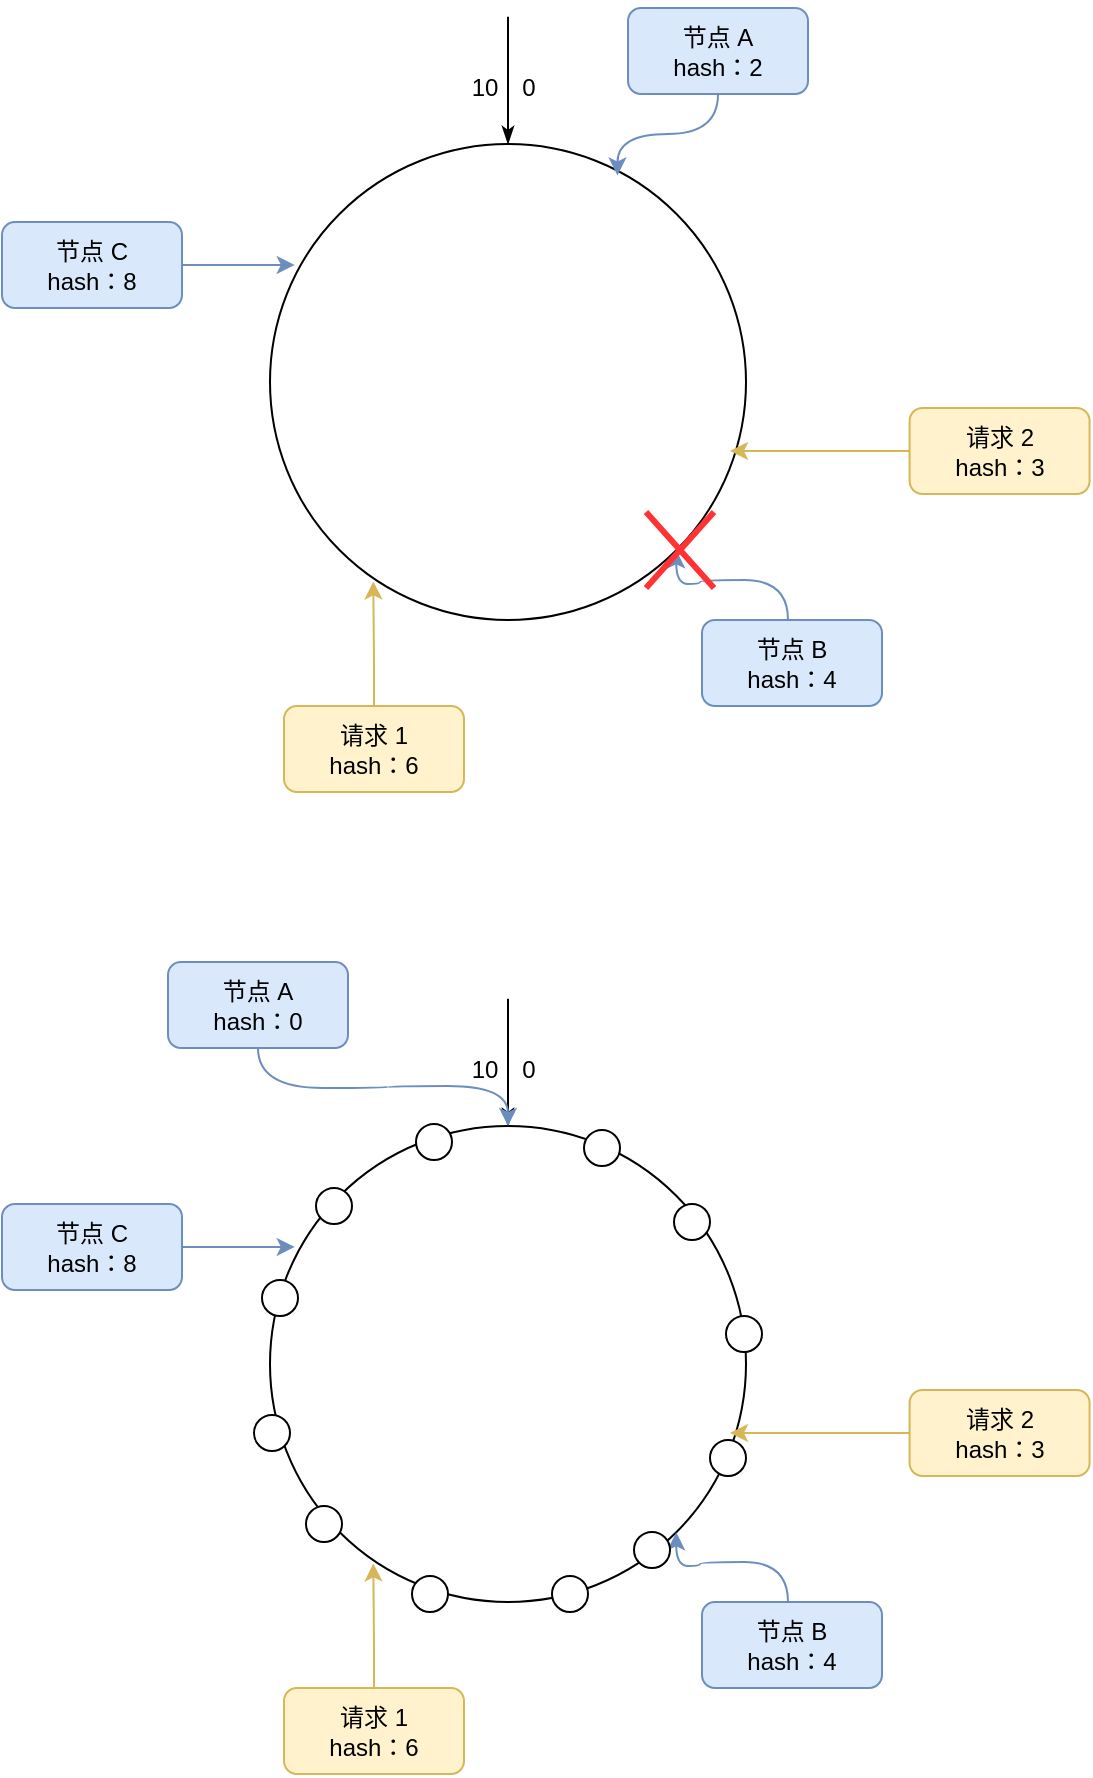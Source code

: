 <mxfile version="24.7.16">
  <diagram name="第 1 页" id="CX8cpyjUGdPXoAbcLXmA">
    <mxGraphModel dx="1050" dy="522" grid="0" gridSize="10" guides="1" tooltips="1" connect="1" arrows="1" fold="1" page="1" pageScale="1" pageWidth="827" pageHeight="1169" background="none" math="0" shadow="0">
      <root>
        <mxCell id="0" />
        <mxCell id="1" parent="0" />
        <mxCell id="M4atq5LiG9OiCV3T2xGe-1" style="edgeStyle=orthogonalEdgeStyle;rounded=0;orthogonalLoop=1;jettySize=auto;html=1;startArrow=classicThin;startFill=1;endArrow=none;endFill=0;movable=1;resizable=1;rotatable=1;deletable=1;editable=1;locked=0;connectable=1;" edge="1" parent="1" source="nI9pmFCx_meQ-iWq6jno-1">
          <mxGeometry relative="1" as="geometry">
            <mxPoint x="345" y="22.4" as="targetPoint" />
          </mxGeometry>
        </mxCell>
        <mxCell id="nI9pmFCx_meQ-iWq6jno-1" value="" style="ellipse;whiteSpace=wrap;html=1;aspect=fixed;movable=1;resizable=1;rotatable=1;deletable=1;editable=1;locked=0;connectable=1;" parent="1" vertex="1">
          <mxGeometry x="226" y="86" width="238" height="238" as="geometry" />
        </mxCell>
        <mxCell id="M4atq5LiG9OiCV3T2xGe-2" value="0" style="text;html=1;align=center;verticalAlign=middle;resizable=1;points=[];autosize=1;strokeColor=none;fillColor=none;movable=1;rotatable=1;deletable=1;editable=1;locked=0;connectable=1;" vertex="1" parent="1">
          <mxGeometry x="342" y="45" width="25" height="26" as="geometry" />
        </mxCell>
        <mxCell id="M4atq5LiG9OiCV3T2xGe-3" value="10" style="text;html=1;align=center;verticalAlign=middle;resizable=1;points=[];autosize=1;strokeColor=none;fillColor=none;movable=1;rotatable=1;deletable=1;editable=1;locked=0;connectable=1;" vertex="1" parent="1">
          <mxGeometry x="317" y="45" width="31" height="26" as="geometry" />
        </mxCell>
        <mxCell id="M4atq5LiG9OiCV3T2xGe-4" value="节点 A&lt;div&gt;hash：2&lt;/div&gt;" style="rounded=1;whiteSpace=wrap;html=1;fillColor=#dae8fc;strokeColor=#6c8ebf;movable=1;resizable=1;rotatable=1;deletable=1;editable=1;locked=0;connectable=1;" vertex="1" parent="1">
          <mxGeometry x="405" y="18" width="90" height="43" as="geometry" />
        </mxCell>
        <mxCell id="M4atq5LiG9OiCV3T2xGe-6" style="edgeStyle=orthogonalEdgeStyle;rounded=0;orthogonalLoop=1;jettySize=auto;html=1;entryX=0.73;entryY=0.066;entryDx=0;entryDy=0;entryPerimeter=0;curved=1;fillColor=#dae8fc;strokeColor=#6c8ebf;movable=1;resizable=1;rotatable=1;deletable=1;editable=1;locked=0;connectable=1;" edge="1" parent="1" source="M4atq5LiG9OiCV3T2xGe-4" target="nI9pmFCx_meQ-iWq6jno-1">
          <mxGeometry relative="1" as="geometry" />
        </mxCell>
        <mxCell id="M4atq5LiG9OiCV3T2xGe-7" value="节点 B&lt;div&gt;hash：4&lt;/div&gt;" style="rounded=1;whiteSpace=wrap;html=1;fillColor=#dae8fc;strokeColor=#6c8ebf;movable=1;resizable=1;rotatable=1;deletable=1;editable=1;locked=0;connectable=1;" vertex="1" parent="1">
          <mxGeometry x="442" y="324" width="90" height="43" as="geometry" />
        </mxCell>
        <mxCell id="M4atq5LiG9OiCV3T2xGe-9" style="edgeStyle=orthogonalEdgeStyle;rounded=0;orthogonalLoop=1;jettySize=auto;html=1;entryX=1;entryY=1;entryDx=0;entryDy=0;curved=1;fillColor=#dae8fc;strokeColor=#6c8ebf;movable=1;resizable=1;rotatable=1;deletable=1;editable=1;locked=0;connectable=1;" edge="1" parent="1" source="M4atq5LiG9OiCV3T2xGe-7" target="nI9pmFCx_meQ-iWq6jno-1">
          <mxGeometry relative="1" as="geometry">
            <Array as="points">
              <mxPoint x="485" y="304" />
              <mxPoint x="441" y="304" />
              <mxPoint x="441" y="306" />
              <mxPoint x="429" y="306" />
            </Array>
          </mxGeometry>
        </mxCell>
        <mxCell id="M4atq5LiG9OiCV3T2xGe-10" value="节点 C&lt;div&gt;hash：8&lt;/div&gt;" style="rounded=1;whiteSpace=wrap;html=1;fillColor=#dae8fc;strokeColor=#6c8ebf;movable=1;resizable=1;rotatable=1;deletable=1;editable=1;locked=0;connectable=1;" vertex="1" parent="1">
          <mxGeometry x="92" y="125" width="90" height="43" as="geometry" />
        </mxCell>
        <mxCell id="M4atq5LiG9OiCV3T2xGe-11" style="edgeStyle=orthogonalEdgeStyle;rounded=0;orthogonalLoop=1;jettySize=auto;html=1;entryX=0.052;entryY=0.254;entryDx=0;entryDy=0;entryPerimeter=0;fillColor=#dae8fc;strokeColor=#6c8ebf;movable=1;resizable=1;rotatable=1;deletable=1;editable=1;locked=0;connectable=1;" edge="1" parent="1" source="M4atq5LiG9OiCV3T2xGe-10" target="nI9pmFCx_meQ-iWq6jno-1">
          <mxGeometry relative="1" as="geometry" />
        </mxCell>
        <mxCell id="M4atq5LiG9OiCV3T2xGe-12" value="&lt;div&gt;请求 1&lt;/div&gt;&lt;div&gt;hash：6&lt;/div&gt;" style="rounded=1;whiteSpace=wrap;html=1;fillColor=#fff2cc;strokeColor=#d6b656;movable=1;resizable=1;rotatable=1;deletable=1;editable=1;locked=0;connectable=1;" vertex="1" parent="1">
          <mxGeometry x="233" y="367" width="90" height="43" as="geometry" />
        </mxCell>
        <mxCell id="M4atq5LiG9OiCV3T2xGe-13" style="edgeStyle=orthogonalEdgeStyle;rounded=0;orthogonalLoop=1;jettySize=auto;html=1;entryX=0.217;entryY=0.919;entryDx=0;entryDy=0;entryPerimeter=0;fillColor=#fff2cc;strokeColor=#d6b656;movable=1;resizable=1;rotatable=1;deletable=1;editable=1;locked=0;connectable=1;" edge="1" parent="1" source="M4atq5LiG9OiCV3T2xGe-12" target="nI9pmFCx_meQ-iWq6jno-1">
          <mxGeometry relative="1" as="geometry" />
        </mxCell>
        <mxCell id="M4atq5LiG9OiCV3T2xGe-14" value="" style="shape=umlDestroy;whiteSpace=wrap;html=1;strokeWidth=3;targetShapes=umlLifeline;fillColor=#f8cecc;strokeColor=#FF3333;movable=1;resizable=1;rotatable=1;deletable=1;editable=1;locked=0;connectable=1;" vertex="1" parent="1">
          <mxGeometry x="414" y="270" width="34" height="38" as="geometry" />
        </mxCell>
        <mxCell id="M4atq5LiG9OiCV3T2xGe-17" style="edgeStyle=orthogonalEdgeStyle;rounded=0;orthogonalLoop=1;jettySize=auto;html=1;fillColor=#fff2cc;strokeColor=#d6b656;movable=1;resizable=1;rotatable=1;deletable=1;editable=1;locked=0;connectable=1;" edge="1" parent="1" source="M4atq5LiG9OiCV3T2xGe-16">
          <mxGeometry relative="1" as="geometry">
            <mxPoint x="456.0" y="239.5" as="targetPoint" />
          </mxGeometry>
        </mxCell>
        <mxCell id="M4atq5LiG9OiCV3T2xGe-16" value="&lt;div&gt;请求 2&lt;/div&gt;&lt;div&gt;hash：3&lt;/div&gt;" style="rounded=1;whiteSpace=wrap;html=1;fillColor=#fff2cc;strokeColor=#d6b656;movable=1;resizable=1;rotatable=1;deletable=1;editable=1;locked=0;connectable=1;" vertex="1" parent="1">
          <mxGeometry x="545.8" y="218" width="90" height="43" as="geometry" />
        </mxCell>
        <mxCell id="M4atq5LiG9OiCV3T2xGe-18" style="edgeStyle=orthogonalEdgeStyle;rounded=0;orthogonalLoop=1;jettySize=auto;html=1;startArrow=classicThin;startFill=1;endArrow=none;endFill=0;movable=1;resizable=1;rotatable=1;deletable=1;editable=1;locked=0;connectable=1;" edge="1" parent="1" source="M4atq5LiG9OiCV3T2xGe-19">
          <mxGeometry relative="1" as="geometry">
            <mxPoint x="345" y="513.4" as="targetPoint" />
          </mxGeometry>
        </mxCell>
        <mxCell id="M4atq5LiG9OiCV3T2xGe-19" value="" style="ellipse;whiteSpace=wrap;html=1;aspect=fixed;movable=1;resizable=1;rotatable=1;deletable=1;editable=1;locked=0;connectable=1;" vertex="1" parent="1">
          <mxGeometry x="226" y="577" width="238" height="238" as="geometry" />
        </mxCell>
        <mxCell id="M4atq5LiG9OiCV3T2xGe-20" value="0" style="text;html=1;align=center;verticalAlign=middle;resizable=1;points=[];autosize=1;strokeColor=none;fillColor=none;movable=1;rotatable=1;deletable=1;editable=1;locked=0;connectable=1;" vertex="1" parent="1">
          <mxGeometry x="342" y="536" width="25" height="26" as="geometry" />
        </mxCell>
        <mxCell id="M4atq5LiG9OiCV3T2xGe-21" value="10" style="text;html=1;align=center;verticalAlign=middle;resizable=1;points=[];autosize=1;strokeColor=none;fillColor=none;movable=1;rotatable=1;deletable=1;editable=1;locked=0;connectable=1;" vertex="1" parent="1">
          <mxGeometry x="317" y="536" width="31" height="26" as="geometry" />
        </mxCell>
        <mxCell id="M4atq5LiG9OiCV3T2xGe-22" value="节点 A&lt;div&gt;hash：0&lt;/div&gt;" style="rounded=1;whiteSpace=wrap;html=1;fillColor=#dae8fc;strokeColor=#6c8ebf;movable=1;resizable=1;rotatable=1;deletable=1;editable=1;locked=0;connectable=1;" vertex="1" parent="1">
          <mxGeometry x="175" y="495" width="90" height="43" as="geometry" />
        </mxCell>
        <mxCell id="M4atq5LiG9OiCV3T2xGe-23" style="edgeStyle=orthogonalEdgeStyle;rounded=0;orthogonalLoop=1;jettySize=auto;html=1;entryX=0.5;entryY=0;entryDx=0;entryDy=0;curved=1;fillColor=#dae8fc;strokeColor=#6c8ebf;movable=1;resizable=1;rotatable=1;deletable=1;editable=1;locked=0;connectable=1;" edge="1" parent="1" source="M4atq5LiG9OiCV3T2xGe-22" target="M4atq5LiG9OiCV3T2xGe-19">
          <mxGeometry relative="1" as="geometry" />
        </mxCell>
        <mxCell id="M4atq5LiG9OiCV3T2xGe-24" value="节点 B&lt;div&gt;hash：4&lt;/div&gt;" style="rounded=1;whiteSpace=wrap;html=1;fillColor=#dae8fc;strokeColor=#6c8ebf;movable=1;resizable=1;rotatable=1;deletable=1;editable=1;locked=0;connectable=1;" vertex="1" parent="1">
          <mxGeometry x="442" y="815" width="90" height="43" as="geometry" />
        </mxCell>
        <mxCell id="M4atq5LiG9OiCV3T2xGe-25" style="edgeStyle=orthogonalEdgeStyle;rounded=0;orthogonalLoop=1;jettySize=auto;html=1;entryX=1;entryY=1;entryDx=0;entryDy=0;curved=1;fillColor=#dae8fc;strokeColor=#6c8ebf;movable=1;resizable=1;rotatable=1;deletable=1;editable=1;locked=0;connectable=1;" edge="1" parent="1" source="M4atq5LiG9OiCV3T2xGe-24" target="M4atq5LiG9OiCV3T2xGe-19">
          <mxGeometry relative="1" as="geometry">
            <Array as="points">
              <mxPoint x="485" y="795" />
              <mxPoint x="441" y="795" />
              <mxPoint x="441" y="797" />
              <mxPoint x="429" y="797" />
            </Array>
          </mxGeometry>
        </mxCell>
        <mxCell id="M4atq5LiG9OiCV3T2xGe-26" value="节点 C&lt;div&gt;hash：8&lt;/div&gt;" style="rounded=1;whiteSpace=wrap;html=1;fillColor=#dae8fc;strokeColor=#6c8ebf;movable=1;resizable=1;rotatable=1;deletable=1;editable=1;locked=0;connectable=1;" vertex="1" parent="1">
          <mxGeometry x="92" y="616" width="90" height="43" as="geometry" />
        </mxCell>
        <mxCell id="M4atq5LiG9OiCV3T2xGe-27" style="edgeStyle=orthogonalEdgeStyle;rounded=0;orthogonalLoop=1;jettySize=auto;html=1;entryX=0.052;entryY=0.254;entryDx=0;entryDy=0;entryPerimeter=0;fillColor=#dae8fc;strokeColor=#6c8ebf;movable=1;resizable=1;rotatable=1;deletable=1;editable=1;locked=0;connectable=1;" edge="1" parent="1" source="M4atq5LiG9OiCV3T2xGe-26" target="M4atq5LiG9OiCV3T2xGe-19">
          <mxGeometry relative="1" as="geometry" />
        </mxCell>
        <mxCell id="M4atq5LiG9OiCV3T2xGe-28" value="&lt;div&gt;请求 1&lt;/div&gt;&lt;div&gt;hash：6&lt;/div&gt;" style="rounded=1;whiteSpace=wrap;html=1;fillColor=#fff2cc;strokeColor=#d6b656;movable=1;resizable=1;rotatable=1;deletable=1;editable=1;locked=0;connectable=1;" vertex="1" parent="1">
          <mxGeometry x="233" y="858" width="90" height="43" as="geometry" />
        </mxCell>
        <mxCell id="M4atq5LiG9OiCV3T2xGe-29" style="edgeStyle=orthogonalEdgeStyle;rounded=0;orthogonalLoop=1;jettySize=auto;html=1;entryX=0.217;entryY=0.919;entryDx=0;entryDy=0;entryPerimeter=0;fillColor=#fff2cc;strokeColor=#d6b656;movable=1;resizable=1;rotatable=1;deletable=1;editable=1;locked=0;connectable=1;" edge="1" parent="1" source="M4atq5LiG9OiCV3T2xGe-28" target="M4atq5LiG9OiCV3T2xGe-19">
          <mxGeometry relative="1" as="geometry" />
        </mxCell>
        <mxCell id="M4atq5LiG9OiCV3T2xGe-31" style="edgeStyle=orthogonalEdgeStyle;rounded=0;orthogonalLoop=1;jettySize=auto;html=1;fillColor=#fff2cc;strokeColor=#d6b656;movable=1;resizable=1;rotatable=1;deletable=1;editable=1;locked=0;connectable=1;" edge="1" parent="1" source="M4atq5LiG9OiCV3T2xGe-32">
          <mxGeometry relative="1" as="geometry">
            <mxPoint x="456.0" y="730.5" as="targetPoint" />
          </mxGeometry>
        </mxCell>
        <mxCell id="M4atq5LiG9OiCV3T2xGe-32" value="&lt;div&gt;请求 2&lt;/div&gt;&lt;div&gt;hash：3&lt;/div&gt;" style="rounded=1;whiteSpace=wrap;html=1;fillColor=#fff2cc;strokeColor=#d6b656;movable=1;resizable=1;rotatable=1;deletable=1;editable=1;locked=0;connectable=1;" vertex="1" parent="1">
          <mxGeometry x="545.8" y="709" width="90" height="43" as="geometry" />
        </mxCell>
        <mxCell id="M4atq5LiG9OiCV3T2xGe-33" value="" style="ellipse;whiteSpace=wrap;html=1;aspect=fixed;" vertex="1" parent="1">
          <mxGeometry x="383" y="579" width="18" height="18" as="geometry" />
        </mxCell>
        <mxCell id="M4atq5LiG9OiCV3T2xGe-66" value="" style="ellipse;whiteSpace=wrap;html=1;aspect=fixed;" vertex="1" parent="1">
          <mxGeometry x="244" y="767" width="18" height="18" as="geometry" />
        </mxCell>
        <mxCell id="M4atq5LiG9OiCV3T2xGe-67" value="" style="ellipse;whiteSpace=wrap;html=1;aspect=fixed;" vertex="1" parent="1">
          <mxGeometry x="297" y="802" width="18" height="18" as="geometry" />
        </mxCell>
        <mxCell id="M4atq5LiG9OiCV3T2xGe-68" value="" style="ellipse;whiteSpace=wrap;html=1;aspect=fixed;" vertex="1" parent="1">
          <mxGeometry x="367" y="802" width="18" height="18" as="geometry" />
        </mxCell>
        <mxCell id="M4atq5LiG9OiCV3T2xGe-69" value="" style="ellipse;whiteSpace=wrap;html=1;aspect=fixed;" vertex="1" parent="1">
          <mxGeometry x="408" y="780" width="18" height="18" as="geometry" />
        </mxCell>
        <mxCell id="M4atq5LiG9OiCV3T2xGe-70" value="" style="ellipse;whiteSpace=wrap;html=1;aspect=fixed;" vertex="1" parent="1">
          <mxGeometry x="446" y="734" width="18" height="18" as="geometry" />
        </mxCell>
        <mxCell id="M4atq5LiG9OiCV3T2xGe-71" value="" style="ellipse;whiteSpace=wrap;html=1;aspect=fixed;" vertex="1" parent="1">
          <mxGeometry x="454" y="672" width="18" height="18" as="geometry" />
        </mxCell>
        <mxCell id="M4atq5LiG9OiCV3T2xGe-72" value="" style="ellipse;whiteSpace=wrap;html=1;aspect=fixed;" vertex="1" parent="1">
          <mxGeometry x="428" y="616" width="18" height="18" as="geometry" />
        </mxCell>
        <mxCell id="M4atq5LiG9OiCV3T2xGe-78" value="" style="ellipse;whiteSpace=wrap;html=1;aspect=fixed;" vertex="1" parent="1">
          <mxGeometry x="299" y="576" width="18" height="18" as="geometry" />
        </mxCell>
        <mxCell id="M4atq5LiG9OiCV3T2xGe-79" value="" style="ellipse;whiteSpace=wrap;html=1;aspect=fixed;" vertex="1" parent="1">
          <mxGeometry x="249" y="608" width="18" height="18" as="geometry" />
        </mxCell>
        <mxCell id="M4atq5LiG9OiCV3T2xGe-80" value="" style="ellipse;whiteSpace=wrap;html=1;aspect=fixed;" vertex="1" parent="1">
          <mxGeometry x="222" y="654" width="18" height="18" as="geometry" />
        </mxCell>
        <mxCell id="M4atq5LiG9OiCV3T2xGe-81" value="" style="ellipse;whiteSpace=wrap;html=1;aspect=fixed;" vertex="1" parent="1">
          <mxGeometry x="218" y="721.5" width="18" height="18" as="geometry" />
        </mxCell>
      </root>
    </mxGraphModel>
  </diagram>
</mxfile>

